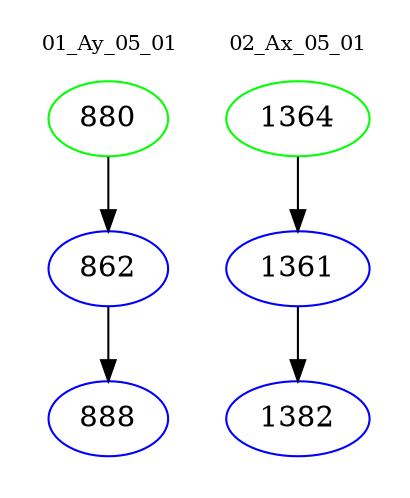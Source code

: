 digraph{
subgraph cluster_0 {
color = white
label = "01_Ay_05_01";
fontsize=10;
T0_880 [label="880", color="green"]
T0_880 -> T0_862 [color="black"]
T0_862 [label="862", color="blue"]
T0_862 -> T0_888 [color="black"]
T0_888 [label="888", color="blue"]
}
subgraph cluster_1 {
color = white
label = "02_Ax_05_01";
fontsize=10;
T1_1364 [label="1364", color="green"]
T1_1364 -> T1_1361 [color="black"]
T1_1361 [label="1361", color="blue"]
T1_1361 -> T1_1382 [color="black"]
T1_1382 [label="1382", color="blue"]
}
}
